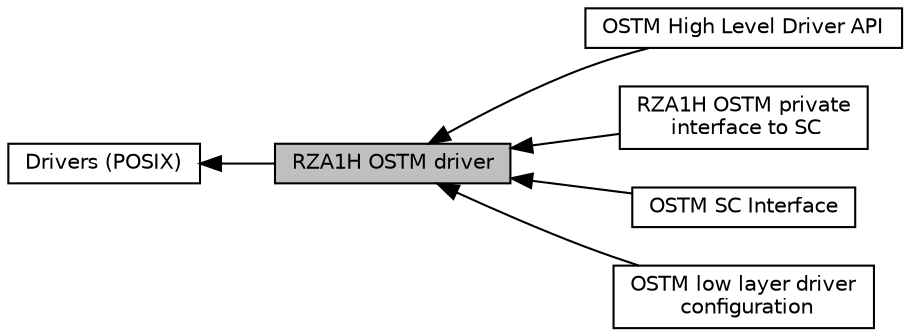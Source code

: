 digraph "RZA1H OSTM driver"
{
  edge [fontname="Helvetica",fontsize="10",labelfontname="Helvetica",labelfontsize="10"];
  node [fontname="Helvetica",fontsize="10",shape=box];
  rankdir=LR;
  Node1 [label="RZA1H OSTM driver",height=0.2,width=0.4,color="black", fillcolor="grey75", style="filled", fontcolor="black",tooltip="This interface provides access to the OSTM peripheral See OSTM High Level Driver API for details."];
  Node3 [label="OSTM High Level Driver API",height=0.2,width=0.4,color="black", fillcolor="white", style="filled",URL="$d1/d33/group__OSTM__HLD__DRIVER.html",tooltip="This interface allows high level control of the OSTM module."];
  Node5 [label="RZA1H OSTM private\l interface to SC",height=0.2,width=0.4,color="black", fillcolor="white", style="filled",URL="$d2/d22/group__OSTM__DRIVER__SC__PRIVATE.html",tooltip="Manages the private interface between the driver and SC."];
  Node4 [label="OSTM SC Interface",height=0.2,width=0.4,color="black", fillcolor="white", style="filled",URL="$d8/d77/group__OSTM__DRIVER__SC__CFG.html",tooltip="Interface between Smart Configurator and the OSTM module."];
  Node6 [label="OSTM low layer driver\l configuration",height=0.2,width=0.4,color="black", fillcolor="white", style="filled",URL="$d6/d92/group__RZA1H__OSTM__LLD.html",tooltip="This interface allows control of the OSTM interface on the RZA1H Stream-IT board."];
  Node2 [label="Drivers (POSIX)",height=0.2,width=0.4,color="black", fillcolor="white", style="filled",URL="$d3/d50/group__R__SW__PKG__93__POSIX__Drivers.html",tooltip="POSIX interface drivers."];
  Node2->Node1 [shape=plaintext, dir="back", style="solid"];
  Node1->Node3 [shape=plaintext, dir="back", style="solid"];
  Node1->Node4 [shape=plaintext, dir="back", style="solid"];
  Node1->Node5 [shape=plaintext, dir="back", style="solid"];
  Node1->Node6 [shape=plaintext, dir="back", style="solid"];
}
